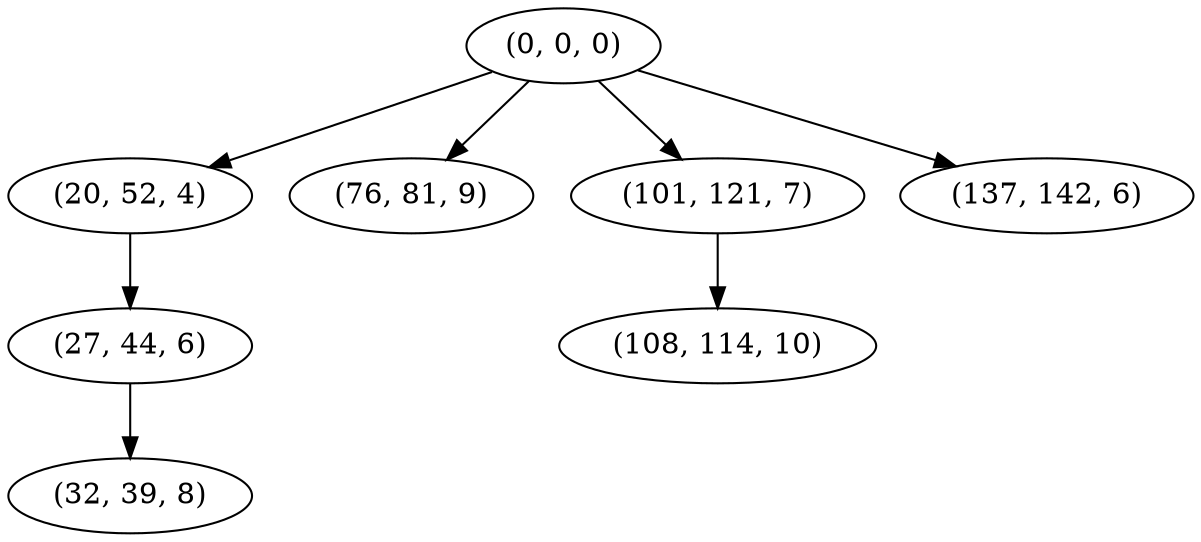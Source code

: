 digraph tree {
    "(0, 0, 0)";
    "(20, 52, 4)";
    "(27, 44, 6)";
    "(32, 39, 8)";
    "(76, 81, 9)";
    "(101, 121, 7)";
    "(108, 114, 10)";
    "(137, 142, 6)";
    "(0, 0, 0)" -> "(20, 52, 4)";
    "(0, 0, 0)" -> "(76, 81, 9)";
    "(0, 0, 0)" -> "(101, 121, 7)";
    "(0, 0, 0)" -> "(137, 142, 6)";
    "(20, 52, 4)" -> "(27, 44, 6)";
    "(27, 44, 6)" -> "(32, 39, 8)";
    "(101, 121, 7)" -> "(108, 114, 10)";
}
